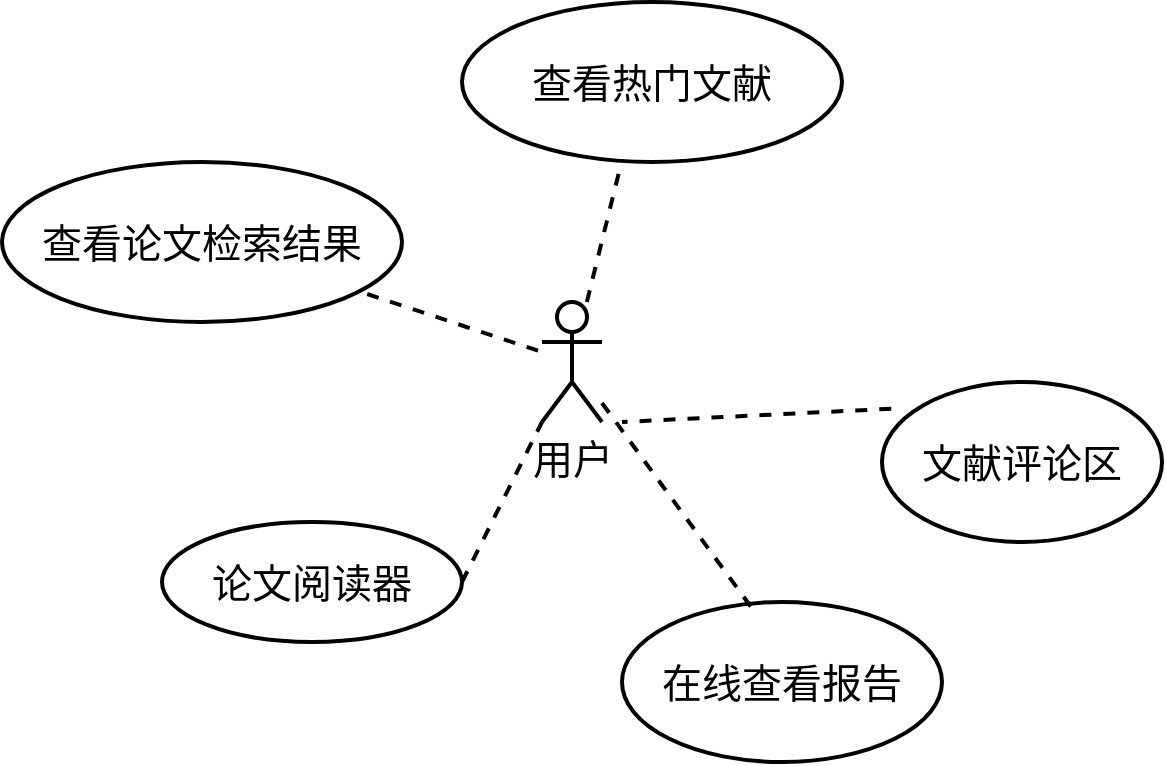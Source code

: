 <mxfile version="24.2.0" type="github">
  <diagram name="Page-1" id="c4acf3e9-155e-7222-9cf6-157b1a14988f">
    <mxGraphModel dx="946" dy="673" grid="1" gridSize="10" guides="1" tooltips="1" connect="1" arrows="1" fold="1" page="1" pageScale="1" pageWidth="850" pageHeight="1100" background="none" math="0" shadow="0">
      <root>
        <mxCell id="0" />
        <mxCell id="1" parent="0" />
        <mxCell id="XCSMlLIBWtw01cx1RG2m-1" value="用户" style="shape=umlActor;verticalLabelPosition=bottom;verticalAlign=top;html=1;outlineConnect=0;strokeWidth=2;fontSize=20;" vertex="1" parent="1">
          <mxGeometry x="410" y="320" width="30" height="60" as="geometry" />
        </mxCell>
        <mxCell id="XCSMlLIBWtw01cx1RG2m-2" value="查看热门文献" style="ellipse;whiteSpace=wrap;html=1;strokeWidth=2;fontSize=20;" vertex="1" parent="1">
          <mxGeometry x="370" y="170" width="190" height="80" as="geometry" />
        </mxCell>
        <mxCell id="XCSMlLIBWtw01cx1RG2m-3" value="文献评论区" style="ellipse;whiteSpace=wrap;html=1;strokeWidth=2;fontSize=20;" vertex="1" parent="1">
          <mxGeometry x="580" y="360" width="140" height="80" as="geometry" />
        </mxCell>
        <mxCell id="XCSMlLIBWtw01cx1RG2m-4" value="查看论文检索结果" style="ellipse;whiteSpace=wrap;html=1;strokeWidth=2;fontSize=20;" vertex="1" parent="1">
          <mxGeometry x="140" y="250" width="200" height="80" as="geometry" />
        </mxCell>
        <mxCell id="XCSMlLIBWtw01cx1RG2m-5" value="论文阅读器" style="ellipse;whiteSpace=wrap;html=1;strokeWidth=2;fontSize=20;" vertex="1" parent="1">
          <mxGeometry x="220" y="430" width="150" height="60" as="geometry" />
        </mxCell>
        <mxCell id="XCSMlLIBWtw01cx1RG2m-6" value="在线查看报告" style="ellipse;whiteSpace=wrap;html=1;strokeWidth=2;fontSize=20;" vertex="1" parent="1">
          <mxGeometry x="450" y="470" width="160" height="80" as="geometry" />
        </mxCell>
        <mxCell id="XCSMlLIBWtw01cx1RG2m-7" value="" style="endArrow=none;dashed=1;html=1;rounded=0;entryX=0.404;entryY=0.033;entryDx=0;entryDy=0;entryPerimeter=0;fontSize=20;strokeWidth=2;" edge="1" parent="1" source="XCSMlLIBWtw01cx1RG2m-1" target="XCSMlLIBWtw01cx1RG2m-6">
          <mxGeometry width="50" height="50" relative="1" as="geometry">
            <mxPoint x="400" y="370" as="sourcePoint" />
            <mxPoint x="450" y="320" as="targetPoint" />
          </mxGeometry>
        </mxCell>
        <mxCell id="XCSMlLIBWtw01cx1RG2m-9" value="" style="endArrow=none;dashed=1;html=1;rounded=0;entryX=0.418;entryY=1.017;entryDx=0;entryDy=0;entryPerimeter=0;fontSize=20;strokeWidth=2;" edge="1" parent="1" source="XCSMlLIBWtw01cx1RG2m-1" target="XCSMlLIBWtw01cx1RG2m-2">
          <mxGeometry width="50" height="50" relative="1" as="geometry">
            <mxPoint x="510" y="390" as="sourcePoint" />
            <mxPoint x="560" y="340" as="targetPoint" />
          </mxGeometry>
        </mxCell>
        <mxCell id="XCSMlLIBWtw01cx1RG2m-10" value="" style="endArrow=none;dashed=1;html=1;rounded=0;entryX=0;entryY=1;entryDx=0;entryDy=0;entryPerimeter=0;exitX=1;exitY=0.5;exitDx=0;exitDy=0;fontSize=20;strokeWidth=2;" edge="1" parent="1" source="XCSMlLIBWtw01cx1RG2m-5" target="XCSMlLIBWtw01cx1RG2m-1">
          <mxGeometry width="50" height="50" relative="1" as="geometry">
            <mxPoint x="200" y="500" as="sourcePoint" />
            <mxPoint x="250" y="450" as="targetPoint" />
          </mxGeometry>
        </mxCell>
        <mxCell id="XCSMlLIBWtw01cx1RG2m-11" value="" style="endArrow=none;dashed=1;html=1;rounded=0;exitX=0.033;exitY=0.167;exitDx=0;exitDy=0;exitPerimeter=0;entryX=1.333;entryY=1;entryDx=0;entryDy=0;entryPerimeter=0;fontSize=20;strokeWidth=2;" edge="1" parent="1" source="XCSMlLIBWtw01cx1RG2m-3" target="XCSMlLIBWtw01cx1RG2m-1">
          <mxGeometry width="50" height="50" relative="1" as="geometry">
            <mxPoint x="400" y="370" as="sourcePoint" />
            <mxPoint x="450" y="320" as="targetPoint" />
          </mxGeometry>
        </mxCell>
        <mxCell id="XCSMlLIBWtw01cx1RG2m-12" value="" style="endArrow=none;dashed=1;html=1;rounded=0;exitX=0.913;exitY=0.825;exitDx=0;exitDy=0;exitPerimeter=0;fontSize=20;strokeWidth=2;" edge="1" parent="1" source="XCSMlLIBWtw01cx1RG2m-4" target="XCSMlLIBWtw01cx1RG2m-1">
          <mxGeometry width="50" height="50" relative="1" as="geometry">
            <mxPoint x="330" y="470" as="sourcePoint" />
            <mxPoint x="380" y="420" as="targetPoint" />
          </mxGeometry>
        </mxCell>
      </root>
    </mxGraphModel>
  </diagram>
</mxfile>
